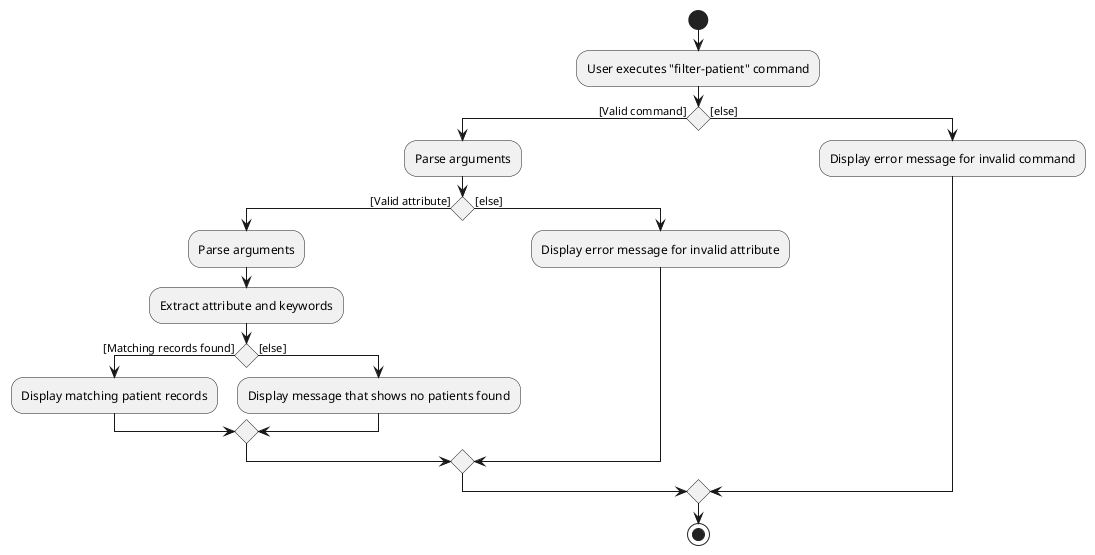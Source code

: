 @startuml
start

:User executes "filter-patient" command;

if () then ([Valid command])
    :Parse arguments;

    if () then ([Valid attribute])
        :Parse arguments;
        :Extract attribute and keywords;

        if () then ([Matching records found])
            :Display matching patient records;

            else ([else])
                :Display message that shows no patients found;
            endif

    else ([else])
        :Display error message for invalid attribute;
    endif

else ([else])
     :Display error message for invalid command;
endif

stop
@enduml

